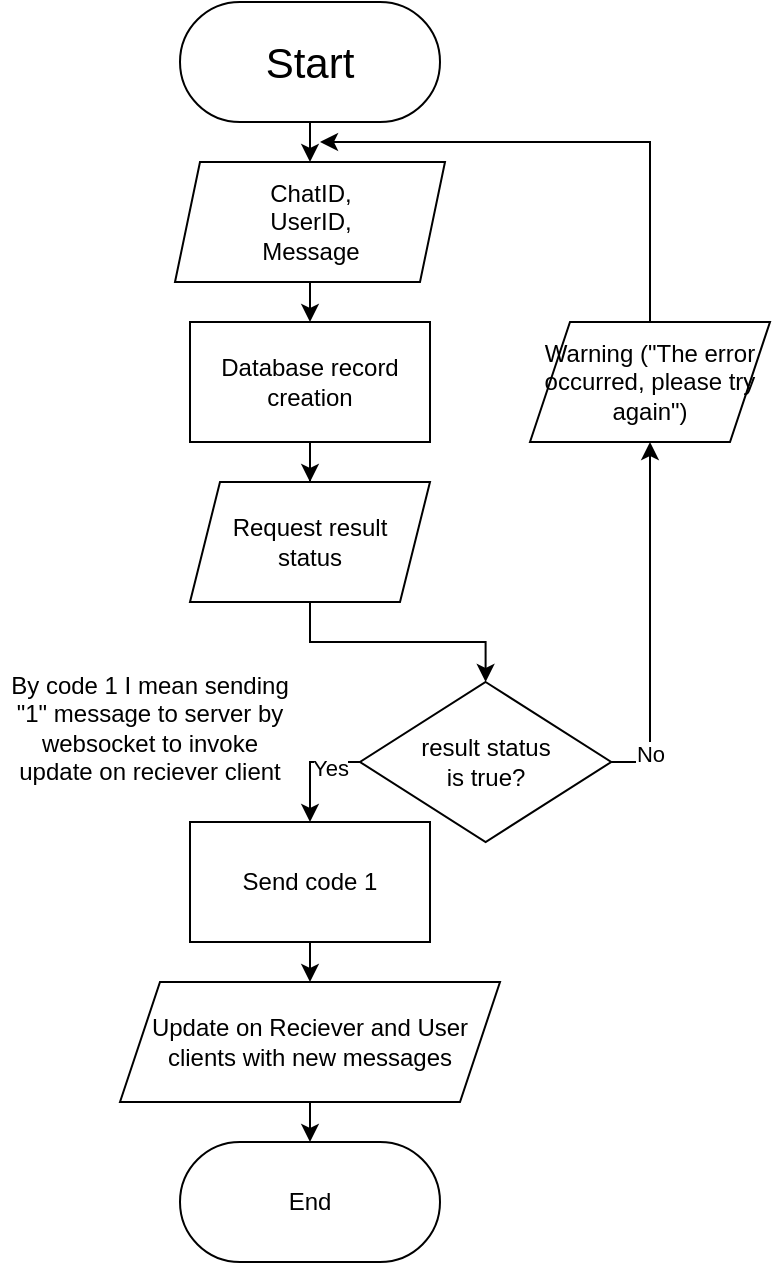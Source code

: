 <mxfile version="25.0.3">
  <diagram name="Страница — 1" id="Qoo-nAjEjCLvAAJSuAsn">
    <mxGraphModel dx="1400" dy="755" grid="1" gridSize="10" guides="1" tooltips="1" connect="1" arrows="1" fold="1" page="1" pageScale="1" pageWidth="827" pageHeight="1169" math="0" shadow="0">
      <root>
        <mxCell id="0" />
        <mxCell id="1" parent="0" />
        <mxCell id="2rKqUg3R2liw_wEwyOho-11" style="edgeStyle=orthogonalEdgeStyle;rounded=0;orthogonalLoop=1;jettySize=auto;html=1;exitX=0.5;exitY=1;exitDx=0;exitDy=0;entryX=0.5;entryY=0;entryDx=0;entryDy=0;" parent="1" source="2rKqUg3R2liw_wEwyOho-1" target="2rKqUg3R2liw_wEwyOho-2" edge="1">
          <mxGeometry relative="1" as="geometry" />
        </mxCell>
        <mxCell id="2rKqUg3R2liw_wEwyOho-1" value="&lt;font style=&quot;font-size: 21px;&quot;&gt;Start&lt;/font&gt;" style="rounded=1;whiteSpace=wrap;html=1;glass=0;shadow=0;arcSize=50;" parent="1" vertex="1">
          <mxGeometry x="370" y="10" width="130" height="60" as="geometry" />
        </mxCell>
        <mxCell id="pNsMMBrsi4eSPWFV7aQ5-2" style="edgeStyle=orthogonalEdgeStyle;rounded=0;orthogonalLoop=1;jettySize=auto;html=1;exitX=0.5;exitY=1;exitDx=0;exitDy=0;entryX=0.5;entryY=0;entryDx=0;entryDy=0;" parent="1" source="2rKqUg3R2liw_wEwyOho-2" target="2rKqUg3R2liw_wEwyOho-15" edge="1">
          <mxGeometry relative="1" as="geometry" />
        </mxCell>
        <mxCell id="2rKqUg3R2liw_wEwyOho-2" value="&lt;div&gt;ChatID,&lt;/div&gt;&lt;div&gt;UserID,&lt;/div&gt;&lt;div&gt;Message&lt;br&gt;&lt;/div&gt;" style="shape=parallelogram;perimeter=parallelogramPerimeter;whiteSpace=wrap;html=1;fixedSize=1;size=12.5;" parent="1" vertex="1">
          <mxGeometry x="367.5" y="90" width="135" height="60" as="geometry" />
        </mxCell>
        <mxCell id="2rKqUg3R2liw_wEwyOho-13" style="edgeStyle=orthogonalEdgeStyle;rounded=0;orthogonalLoop=1;jettySize=auto;html=1;exitX=0.5;exitY=1;exitDx=0;exitDy=0;entryX=0.5;entryY=0;entryDx=0;entryDy=0;" parent="1" edge="1">
          <mxGeometry relative="1" as="geometry">
            <mxPoint x="435" y="230" as="sourcePoint" />
          </mxGeometry>
        </mxCell>
        <mxCell id="2rKqUg3R2liw_wEwyOho-14" style="edgeStyle=orthogonalEdgeStyle;rounded=0;orthogonalLoop=1;jettySize=auto;html=1;entryX=0.5;entryY=0;entryDx=0;entryDy=0;" parent="1" source="2rKqUg3R2liw_wEwyOho-15" target="2rKqUg3R2liw_wEwyOho-17" edge="1">
          <mxGeometry relative="1" as="geometry" />
        </mxCell>
        <mxCell id="2rKqUg3R2liw_wEwyOho-15" value="Database record creation" style="whiteSpace=wrap;html=1;" parent="1" vertex="1">
          <mxGeometry x="375" y="170" width="120" height="60" as="geometry" />
        </mxCell>
        <mxCell id="2rKqUg3R2liw_wEwyOho-16" style="edgeStyle=orthogonalEdgeStyle;rounded=0;orthogonalLoop=1;jettySize=auto;html=1;exitX=0.5;exitY=1;exitDx=0;exitDy=0;entryX=0.5;entryY=0;entryDx=0;entryDy=0;" parent="1" source="2rKqUg3R2liw_wEwyOho-17" target="2rKqUg3R2liw_wEwyOho-22" edge="1">
          <mxGeometry relative="1" as="geometry" />
        </mxCell>
        <mxCell id="2rKqUg3R2liw_wEwyOho-17" value="&lt;div&gt;Request result&lt;/div&gt;&lt;div&gt;status&lt;br&gt;&lt;/div&gt;" style="shape=parallelogram;perimeter=parallelogramPerimeter;whiteSpace=wrap;html=1;fixedSize=1;size=15;" parent="1" vertex="1">
          <mxGeometry x="375" y="250" width="120" height="60" as="geometry" />
        </mxCell>
        <mxCell id="2rKqUg3R2liw_wEwyOho-18" style="edgeStyle=orthogonalEdgeStyle;rounded=0;orthogonalLoop=1;jettySize=auto;html=1;entryX=0.5;entryY=1;entryDx=0;entryDy=0;" parent="1" source="2rKqUg3R2liw_wEwyOho-22" target="Q6NXC5g-iLnJKcNGpJNy-1" edge="1">
          <mxGeometry relative="1" as="geometry">
            <mxPoint x="680" y="230.0" as="targetPoint" />
            <Array as="points">
              <mxPoint x="605" y="390" />
            </Array>
          </mxGeometry>
        </mxCell>
        <mxCell id="2rKqUg3R2liw_wEwyOho-19" value="&lt;div&gt;No&lt;/div&gt;" style="edgeLabel;html=1;align=center;verticalAlign=middle;resizable=0;points=[];" parent="2rKqUg3R2liw_wEwyOho-18" vertex="1" connectable="0">
          <mxGeometry x="-0.734" relative="1" as="geometry">
            <mxPoint as="offset" />
          </mxGeometry>
        </mxCell>
        <mxCell id="2rKqUg3R2liw_wEwyOho-20" value="" style="edgeStyle=orthogonalEdgeStyle;rounded=0;orthogonalLoop=1;jettySize=auto;html=1;entryX=0.5;entryY=0;entryDx=0;entryDy=0;exitX=0;exitY=0.5;exitDx=0;exitDy=0;" parent="1" source="2rKqUg3R2liw_wEwyOho-22" target="2rKqUg3R2liw_wEwyOho-26" edge="1">
          <mxGeometry relative="1" as="geometry">
            <mxPoint x="480.0" y="610.0" as="sourcePoint" />
            <mxPoint x="435" y="690" as="targetPoint" />
            <Array as="points">
              <mxPoint x="435" y="390" />
            </Array>
          </mxGeometry>
        </mxCell>
        <mxCell id="2rKqUg3R2liw_wEwyOho-21" value="Yes" style="edgeLabel;html=1;align=center;verticalAlign=middle;resizable=0;points=[];" parent="2rKqUg3R2liw_wEwyOho-20" vertex="1" connectable="0">
          <mxGeometry x="-0.46" y="3" relative="1" as="geometry">
            <mxPoint as="offset" />
          </mxGeometry>
        </mxCell>
        <mxCell id="2rKqUg3R2liw_wEwyOho-22" value="result status &lt;br&gt;is true?" style="rhombus;whiteSpace=wrap;html=1;" parent="1" vertex="1">
          <mxGeometry x="460" y="350" width="125.62" height="80" as="geometry" />
        </mxCell>
        <mxCell id="2rKqUg3R2liw_wEwyOho-23" style="edgeStyle=orthogonalEdgeStyle;rounded=0;orthogonalLoop=1;jettySize=auto;html=1;exitX=0.5;exitY=0;exitDx=0;exitDy=0;" parent="1" source="Q6NXC5g-iLnJKcNGpJNy-1" edge="1">
          <mxGeometry relative="1" as="geometry">
            <mxPoint x="440" y="80" as="targetPoint" />
            <Array as="points">
              <mxPoint x="605" y="80" />
            </Array>
            <mxPoint x="680" y="170.0" as="sourcePoint" />
          </mxGeometry>
        </mxCell>
        <mxCell id="2rKqUg3R2liw_wEwyOho-25" style="edgeStyle=orthogonalEdgeStyle;rounded=0;orthogonalLoop=1;jettySize=auto;html=1;exitX=0.5;exitY=1;exitDx=0;exitDy=0;entryX=0.5;entryY=0;entryDx=0;entryDy=0;" parent="1" source="2rKqUg3R2liw_wEwyOho-26" edge="1" target="pNsMMBrsi4eSPWFV7aQ5-1">
          <mxGeometry relative="1" as="geometry">
            <mxPoint x="435" y="697.5" as="targetPoint" />
          </mxGeometry>
        </mxCell>
        <mxCell id="2rKqUg3R2liw_wEwyOho-26" value="Send code 1" style="whiteSpace=wrap;html=1;" parent="1" vertex="1">
          <mxGeometry x="375" y="420" width="120" height="60" as="geometry" />
        </mxCell>
        <mxCell id="2rKqUg3R2liw_wEwyOho-27" value="End" style="rounded=1;whiteSpace=wrap;html=1;glass=0;shadow=0;arcSize=50;" parent="1" vertex="1">
          <mxGeometry x="370" y="580" width="130" height="60" as="geometry" />
        </mxCell>
        <mxCell id="2rKqUg3R2liw_wEwyOho-28" value="By code 1 I mean sending &quot;1&quot; message to server by websocket to invoke update on reciever client" style="text;html=1;align=center;verticalAlign=middle;whiteSpace=wrap;rounded=0;" parent="1" vertex="1">
          <mxGeometry x="280" y="325" width="150" height="95" as="geometry" />
        </mxCell>
        <mxCell id="2rKqUg3R2liw_wEwyOho-30" style="edgeStyle=orthogonalEdgeStyle;rounded=0;orthogonalLoop=1;jettySize=auto;html=1;exitX=0.5;exitY=1;exitDx=0;exitDy=0;entryX=0.5;entryY=0;entryDx=0;entryDy=0;" parent="1" source="pNsMMBrsi4eSPWFV7aQ5-1" target="2rKqUg3R2liw_wEwyOho-27" edge="1">
          <mxGeometry relative="1" as="geometry">
            <mxPoint x="435" y="787.5" as="sourcePoint" />
          </mxGeometry>
        </mxCell>
        <mxCell id="pNsMMBrsi4eSPWFV7aQ5-1" value="Update on Reciever and User clients with new messages" style="shape=parallelogram;perimeter=parallelogramPerimeter;whiteSpace=wrap;html=1;fixedSize=1;" parent="1" vertex="1">
          <mxGeometry x="340" y="500" width="190" height="60" as="geometry" />
        </mxCell>
        <mxCell id="Q6NXC5g-iLnJKcNGpJNy-1" value="Warning (&quot;The error occurred, please try again&quot;)" style="shape=parallelogram;perimeter=parallelogramPerimeter;whiteSpace=wrap;html=1;fixedSize=1;" vertex="1" parent="1">
          <mxGeometry x="545" y="170" width="120" height="60" as="geometry" />
        </mxCell>
      </root>
    </mxGraphModel>
  </diagram>
</mxfile>
